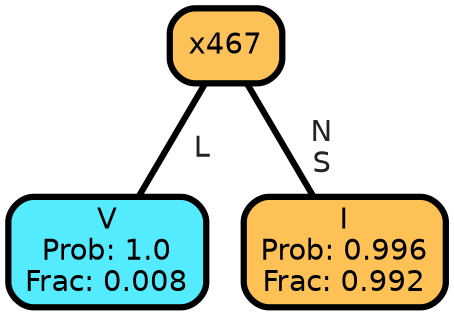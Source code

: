 graph Tree {
node [shape=box, style="filled, rounded",color="black",penwidth="3",fontcolor="black",                 fontname=helvetica] ;
graph [ranksep="0 equally", splines=straight,                 bgcolor=transparent, dpi=200] ;
edge [fontname=helvetica, fontweight=bold,fontcolor=grey14,color=black] ;
0 [label="V
Prob: 1.0
Frac: 0.008", fillcolor="#55ebff"] ;
1 [label="x467", fillcolor="#fcc157"] ;
2 [label="I
Prob: 0.996
Frac: 0.992", fillcolor="#fec155"] ;
1 -- 0 [label=" L",penwidth=3] ;
1 -- 2 [label=" N\n S",penwidth=3] ;
{rank = same;}}